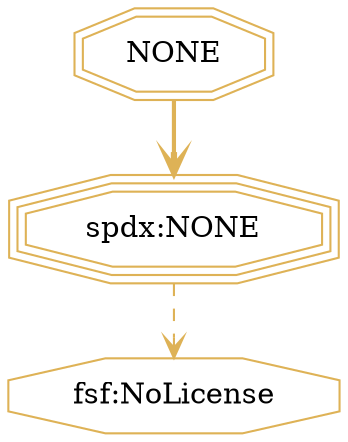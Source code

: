 strict digraph {
    node [shape=box];
    graph [splines=curved];
    10354 [label="fsf:NoLicense"
          ,color="#deb256"
          ,shape=octagon];
    10357 [label="spdx:NONE"
          ,color="#deb256"
          ,shape=tripleoctagon];
    10358 [label=NONE
          ,color="#deb256"
          ,shape=doubleoctagon];
    10357 -> 10354 [style=dashed
                   ,arrowhead=vee
                   ,weight=0.5
                   ,color="#deb256"];
    10358 -> 10357 [style=bold
                   ,arrowhead=vee
                   ,weight=0.7
                   ,color="#deb256"];
}
